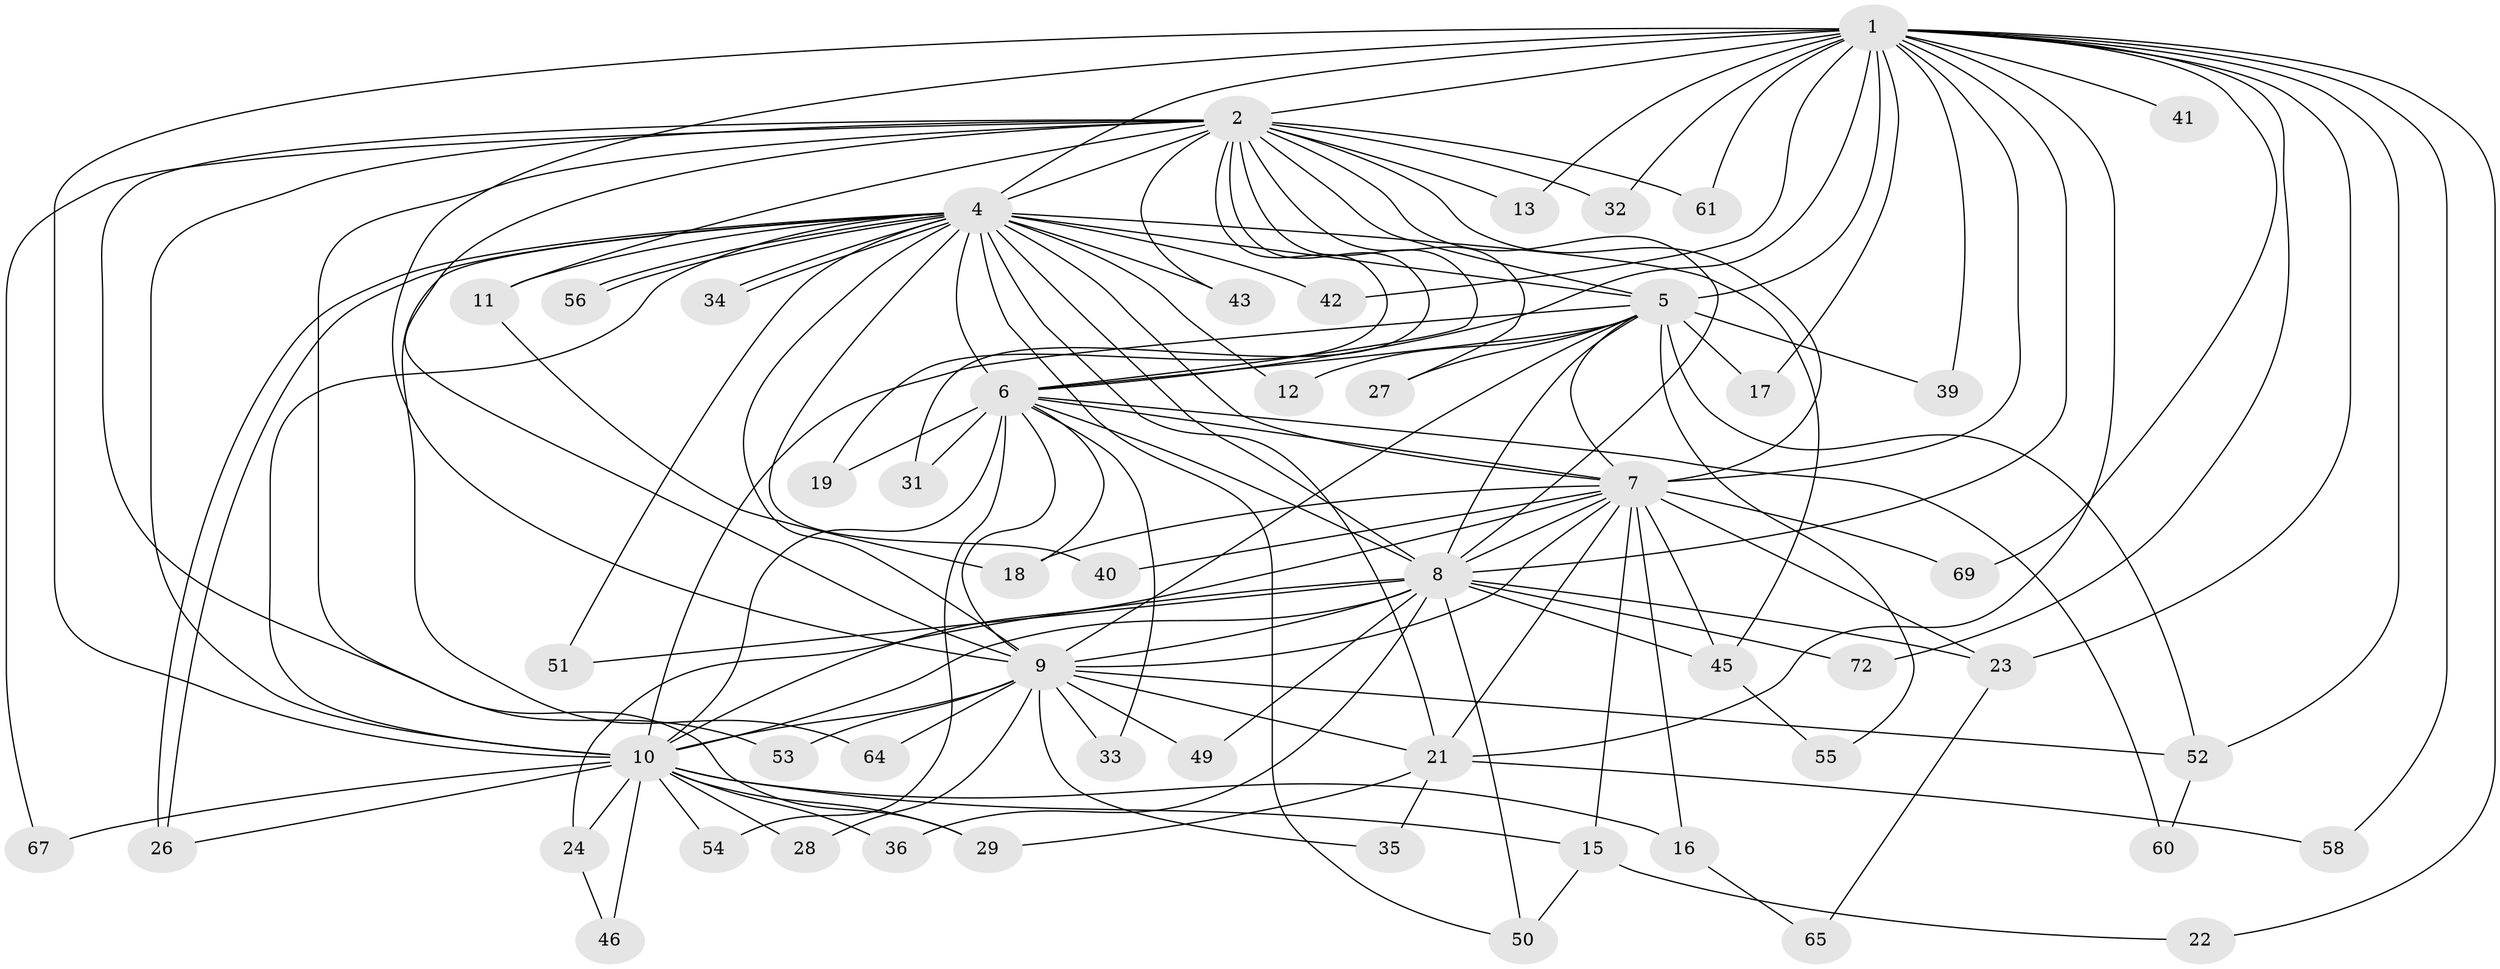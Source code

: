 // Generated by graph-tools (version 1.1) at 2025/23/03/03/25 07:23:36]
// undirected, 54 vertices, 134 edges
graph export_dot {
graph [start="1"]
  node [color=gray90,style=filled];
  1 [super="+3"];
  2 [super="+14"];
  4 [super="+20"];
  5 [super="+59"];
  6 [super="+44"];
  7 [super="+37"];
  8 [super="+38"];
  9 [super="+25"];
  10 [super="+30"];
  11;
  12;
  13;
  15 [super="+62"];
  16 [super="+63"];
  17;
  18 [super="+68"];
  19;
  21 [super="+57"];
  22;
  23;
  24;
  26 [super="+71"];
  27;
  28;
  29 [super="+66"];
  31;
  32;
  33;
  34;
  35 [super="+48"];
  36;
  39;
  40;
  41;
  42;
  43;
  45 [super="+47"];
  46;
  49;
  50;
  51;
  52 [super="+70"];
  53;
  54;
  55;
  56;
  58;
  60;
  61;
  64;
  65;
  67;
  69;
  72;
  1 -- 2 [weight=2];
  1 -- 4 [weight=2];
  1 -- 5 [weight=2];
  1 -- 6 [weight=2];
  1 -- 7 [weight=2];
  1 -- 8 [weight=2];
  1 -- 9 [weight=2];
  1 -- 10 [weight=2];
  1 -- 13;
  1 -- 22;
  1 -- 32;
  1 -- 39;
  1 -- 69;
  1 -- 72;
  1 -- 17;
  1 -- 21;
  1 -- 23;
  1 -- 41;
  1 -- 42;
  1 -- 58;
  1 -- 61;
  1 -- 52;
  2 -- 4 [weight=2];
  2 -- 5;
  2 -- 6 [weight=2];
  2 -- 7;
  2 -- 8;
  2 -- 9;
  2 -- 10;
  2 -- 11;
  2 -- 13;
  2 -- 19;
  2 -- 27;
  2 -- 29;
  2 -- 31;
  2 -- 32;
  2 -- 43;
  2 -- 53;
  2 -- 61;
  2 -- 67;
  4 -- 5 [weight=2];
  4 -- 6;
  4 -- 7;
  4 -- 8;
  4 -- 9;
  4 -- 10;
  4 -- 11;
  4 -- 12;
  4 -- 21;
  4 -- 26;
  4 -- 26;
  4 -- 34;
  4 -- 34;
  4 -- 40;
  4 -- 43;
  4 -- 50;
  4 -- 51;
  4 -- 56;
  4 -- 56;
  4 -- 64;
  4 -- 45;
  4 -- 42;
  5 -- 6;
  5 -- 7;
  5 -- 8;
  5 -- 9;
  5 -- 10;
  5 -- 12;
  5 -- 17;
  5 -- 27;
  5 -- 39;
  5 -- 52;
  5 -- 55;
  6 -- 7;
  6 -- 8 [weight=2];
  6 -- 9 [weight=2];
  6 -- 10;
  6 -- 18;
  6 -- 19;
  6 -- 31;
  6 -- 33;
  6 -- 54;
  6 -- 60;
  7 -- 8;
  7 -- 9;
  7 -- 10;
  7 -- 15;
  7 -- 16;
  7 -- 18;
  7 -- 23;
  7 -- 40;
  7 -- 45;
  7 -- 69;
  7 -- 21;
  8 -- 9;
  8 -- 10;
  8 -- 24;
  8 -- 36;
  8 -- 50;
  8 -- 72;
  8 -- 49;
  8 -- 51;
  8 -- 23;
  8 -- 45;
  9 -- 10;
  9 -- 35;
  9 -- 49;
  9 -- 52;
  9 -- 64;
  9 -- 33;
  9 -- 53;
  9 -- 28;
  9 -- 21;
  10 -- 15;
  10 -- 16 [weight=2];
  10 -- 24;
  10 -- 28;
  10 -- 36;
  10 -- 46;
  10 -- 54;
  10 -- 67;
  10 -- 29;
  10 -- 26;
  11 -- 18;
  15 -- 22;
  15 -- 50;
  16 -- 65;
  21 -- 29;
  21 -- 35;
  21 -- 58;
  23 -- 65;
  24 -- 46;
  45 -- 55;
  52 -- 60;
}
